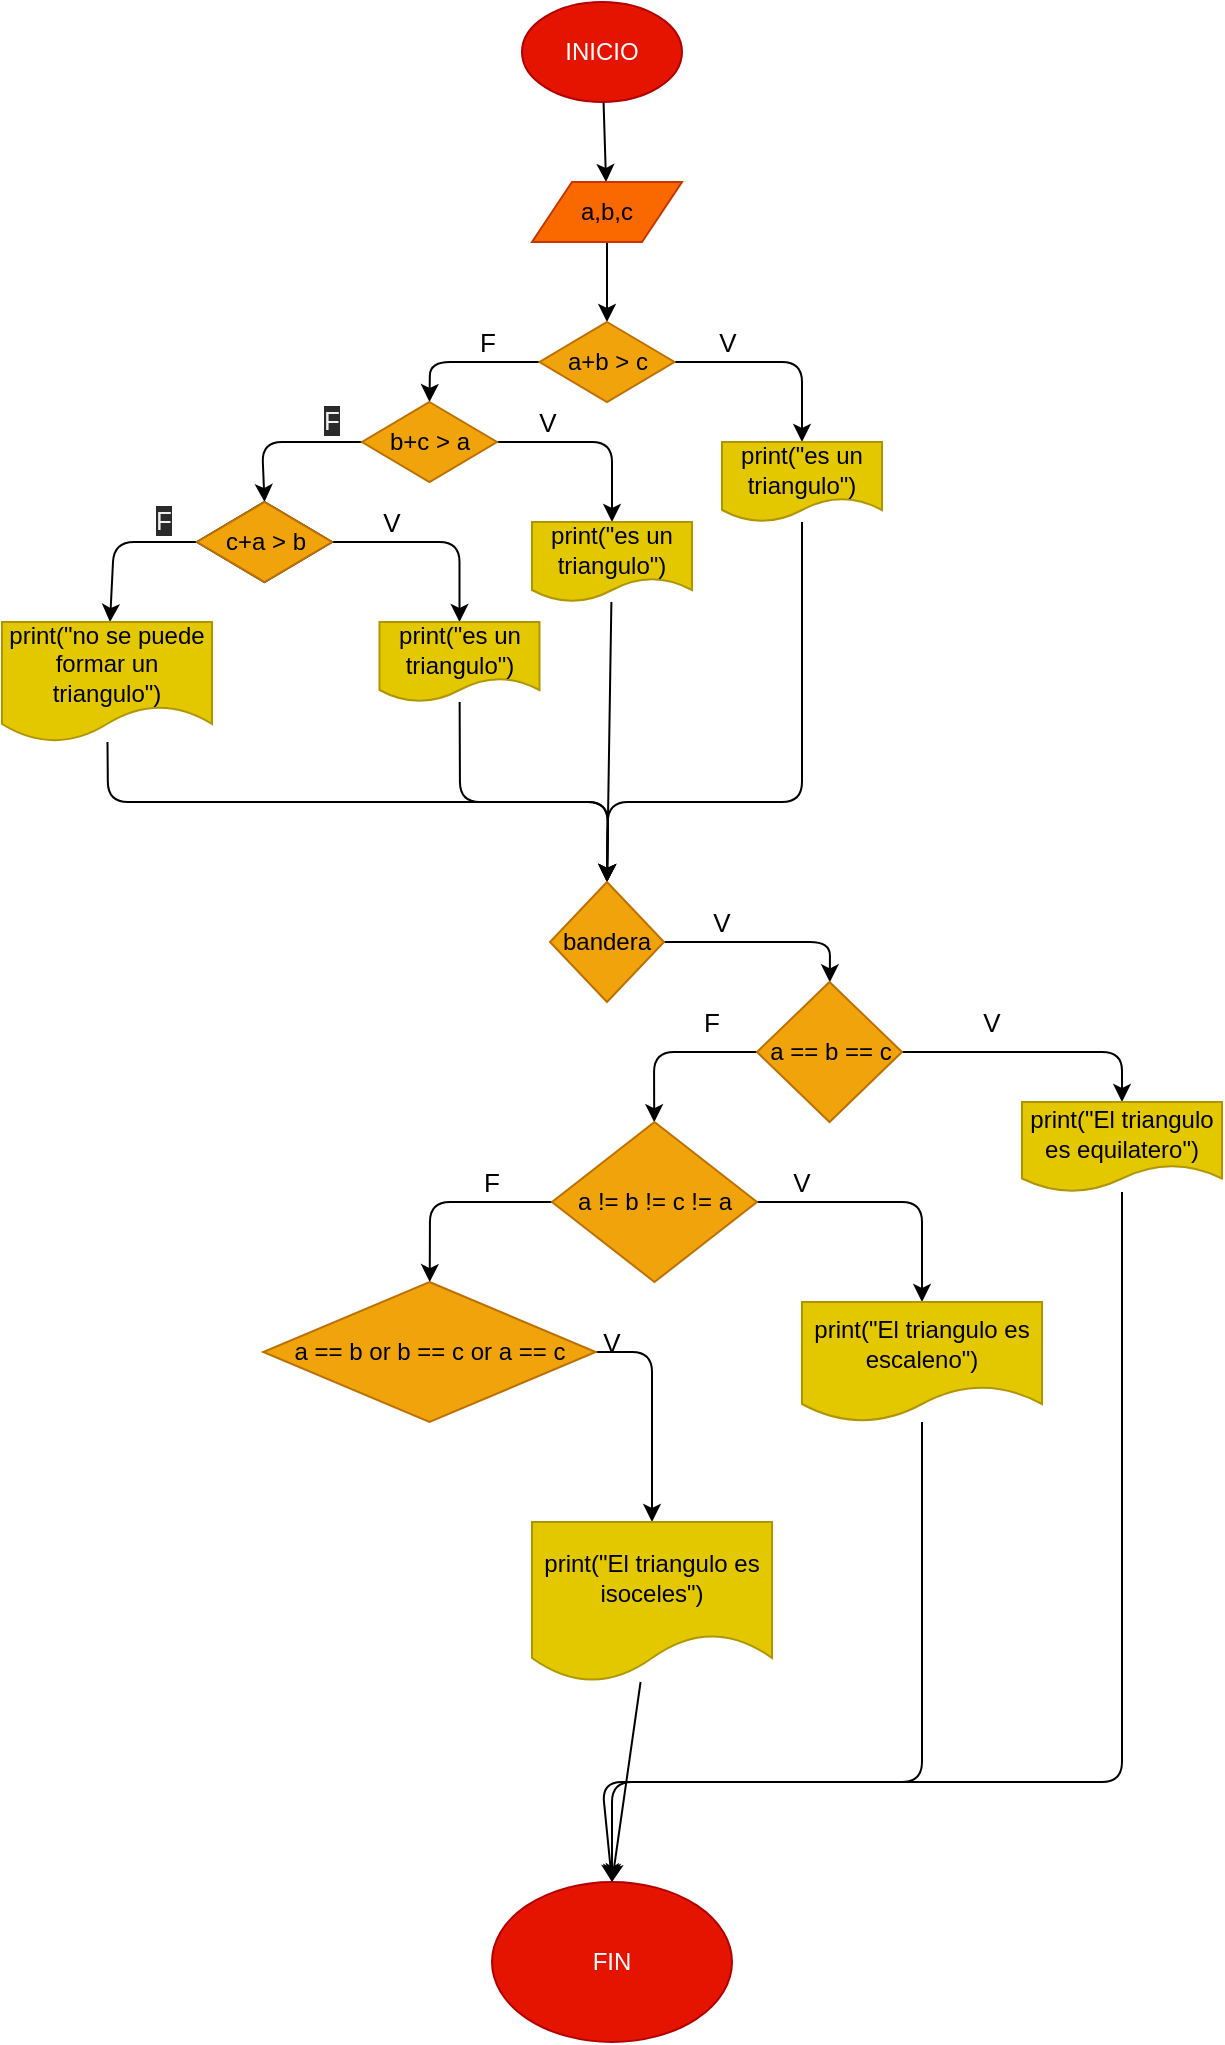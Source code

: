 <mxfile>
    <diagram id="tWubSCHZFrJJ8RHC6Jqd" name="Página-1">
        <mxGraphModel dx="591" dy="410" grid="1" gridSize="10" guides="1" tooltips="1" connect="1" arrows="1" fold="1" page="1" pageScale="1" pageWidth="827" pageHeight="1169" math="0" shadow="0">
            <root>
                <mxCell id="0"/>
                <mxCell id="1" parent="0"/>
                <mxCell id="4" value="" style="edgeStyle=none;html=1;" parent="1" source="2" target="3" edge="1">
                    <mxGeometry relative="1" as="geometry"/>
                </mxCell>
                <mxCell id="2" value="INICIO" style="ellipse;whiteSpace=wrap;html=1;fillColor=#e51400;fontColor=#ffffff;strokeColor=#B20000;" parent="1" vertex="1">
                    <mxGeometry x="360" y="50" width="80" height="50" as="geometry"/>
                </mxCell>
                <mxCell id="6" value="" style="edgeStyle=none;html=1;" parent="1" source="3" target="5" edge="1">
                    <mxGeometry relative="1" as="geometry"/>
                </mxCell>
                <mxCell id="3" value="a,b,c" style="shape=parallelogram;perimeter=parallelogramPerimeter;whiteSpace=wrap;html=1;fixedSize=1;fillColor=#fa6800;fontColor=#000000;strokeColor=#C73500;" parent="1" vertex="1">
                    <mxGeometry x="365" y="140" width="75" height="30" as="geometry"/>
                </mxCell>
                <mxCell id="8" value="" style="edgeStyle=none;html=1;" parent="1" source="5" target="7" edge="1">
                    <mxGeometry relative="1" as="geometry">
                        <Array as="points">
                            <mxPoint x="500" y="230"/>
                        </Array>
                    </mxGeometry>
                </mxCell>
                <mxCell id="12" style="edgeStyle=none;html=1;exitX=0;exitY=0.5;exitDx=0;exitDy=0;entryX=0.5;entryY=0;entryDx=0;entryDy=0;" parent="1" source="5" target="10" edge="1">
                    <mxGeometry relative="1" as="geometry">
                        <Array as="points">
                            <mxPoint x="314" y="230"/>
                        </Array>
                    </mxGeometry>
                </mxCell>
                <mxCell id="5" value="a+b &amp;gt; c" style="rhombus;whiteSpace=wrap;html=1;fillColor=#f0a30a;fontColor=#000000;strokeColor=#BD7000;" parent="1" vertex="1">
                    <mxGeometry x="368.75" y="210" width="67.5" height="40" as="geometry"/>
                </mxCell>
                <mxCell id="24" style="edgeStyle=none;html=1;entryX=0.5;entryY=0;entryDx=0;entryDy=0;" parent="1" source="7" edge="1">
                    <mxGeometry relative="1" as="geometry">
                        <mxPoint x="402.5" y="490" as="targetPoint"/>
                        <Array as="points">
                            <mxPoint x="500" y="450"/>
                            <mxPoint x="403" y="450"/>
                        </Array>
                    </mxGeometry>
                </mxCell>
                <mxCell id="7" value="print(&quot;es un triangulo&quot;)" style="shape=document;whiteSpace=wrap;html=1;boundedLbl=1;fillColor=#e3c800;fontColor=#000000;strokeColor=#B09500;" parent="1" vertex="1">
                    <mxGeometry x="460" y="270" width="80" height="40" as="geometry"/>
                </mxCell>
                <mxCell id="9" value="" style="edgeStyle=none;html=1;" parent="1" source="10" target="11" edge="1">
                    <mxGeometry relative="1" as="geometry">
                        <Array as="points">
                            <mxPoint x="405" y="270"/>
                        </Array>
                    </mxGeometry>
                </mxCell>
                <mxCell id="16" style="edgeStyle=none;html=1;exitX=0;exitY=0.5;exitDx=0;exitDy=0;entryX=0.5;entryY=0;entryDx=0;entryDy=0;" parent="1" source="10" target="14" edge="1">
                    <mxGeometry relative="1" as="geometry">
                        <Array as="points">
                            <mxPoint x="230" y="270"/>
                        </Array>
                    </mxGeometry>
                </mxCell>
                <mxCell id="10" value="b+c &amp;gt; a" style="rhombus;whiteSpace=wrap;html=1;fillColor=#f0a30a;fontColor=#000000;strokeColor=#BD7000;" parent="1" vertex="1">
                    <mxGeometry x="280" y="250" width="67.5" height="40" as="geometry"/>
                </mxCell>
                <mxCell id="23" style="edgeStyle=none;html=1;entryX=0.5;entryY=0;entryDx=0;entryDy=0;" parent="1" source="11" edge="1">
                    <mxGeometry relative="1" as="geometry">
                        <mxPoint x="402.5" y="490" as="targetPoint"/>
                    </mxGeometry>
                </mxCell>
                <mxCell id="11" value="print(&quot;es un triangulo&quot;)" style="shape=document;whiteSpace=wrap;html=1;boundedLbl=1;fillColor=#e3c800;fontColor=#000000;strokeColor=#B09500;" parent="1" vertex="1">
                    <mxGeometry x="365" y="310" width="80" height="40" as="geometry"/>
                </mxCell>
                <mxCell id="13" value="" style="edgeStyle=none;html=1;" parent="1" source="14" target="15" edge="1">
                    <mxGeometry relative="1" as="geometry">
                        <Array as="points">
                            <mxPoint x="328.75" y="320"/>
                        </Array>
                    </mxGeometry>
                </mxCell>
                <mxCell id="14" value="b+c &amp;gt; a" style="rhombus;whiteSpace=wrap;html=1;" parent="1" vertex="1">
                    <mxGeometry x="197.5" y="300" width="67.5" height="40" as="geometry"/>
                </mxCell>
                <mxCell id="22" style="edgeStyle=none;html=1;entryX=0.5;entryY=0;entryDx=0;entryDy=0;" parent="1" source="15" edge="1">
                    <mxGeometry relative="1" as="geometry">
                        <mxPoint x="402.5" y="490" as="targetPoint"/>
                        <Array as="points">
                            <mxPoint x="329" y="450"/>
                            <mxPoint x="403" y="450"/>
                        </Array>
                    </mxGeometry>
                </mxCell>
                <mxCell id="15" value="print(&quot;es un triangulo&quot;)" style="shape=document;whiteSpace=wrap;html=1;boundedLbl=1;fillColor=#e3c800;fontColor=#000000;strokeColor=#B09500;" parent="1" vertex="1">
                    <mxGeometry x="288.75" y="360" width="80" height="40" as="geometry"/>
                </mxCell>
                <mxCell id="19" value="" style="edgeStyle=none;html=1;" parent="1" source="17" target="18" edge="1">
                    <mxGeometry relative="1" as="geometry">
                        <Array as="points">
                            <mxPoint x="156" y="320"/>
                        </Array>
                    </mxGeometry>
                </mxCell>
                <mxCell id="17" value="c+a &amp;gt; b" style="rhombus;whiteSpace=wrap;html=1;fillColor=#f0a30a;fontColor=#000000;strokeColor=#BD7000;" parent="1" vertex="1">
                    <mxGeometry x="197.5" y="300" width="67.5" height="40" as="geometry"/>
                </mxCell>
                <mxCell id="21" style="edgeStyle=none;html=1;entryX=0.5;entryY=0;entryDx=0;entryDy=0;" parent="1" source="18" edge="1">
                    <mxGeometry relative="1" as="geometry">
                        <Array as="points">
                            <mxPoint x="153" y="450"/>
                            <mxPoint x="403" y="450"/>
                        </Array>
                        <mxPoint x="402.5" y="490" as="targetPoint"/>
                    </mxGeometry>
                </mxCell>
                <mxCell id="18" value="print(&quot;no se puede formar un triangulo&quot;)" style="shape=document;whiteSpace=wrap;html=1;boundedLbl=1;fillColor=#e3c800;fontColor=#000000;strokeColor=#B09500;" parent="1" vertex="1">
                    <mxGeometry x="100" y="360" width="105" height="60" as="geometry"/>
                </mxCell>
                <mxCell id="25" value="&lt;font style=&quot;font-size: 13px&quot;&gt;V&lt;/font&gt;" style="text;html=1;strokeColor=none;fillColor=none;align=center;verticalAlign=middle;whiteSpace=wrap;rounded=0;" parent="1" vertex="1">
                    <mxGeometry x="447.5" y="210" width="30" height="20" as="geometry"/>
                </mxCell>
                <mxCell id="26" value="&lt;font style=&quot;font-size: 13px&quot;&gt;V&lt;/font&gt;" style="text;html=1;strokeColor=none;fillColor=none;align=center;verticalAlign=middle;whiteSpace=wrap;rounded=0;" parent="1" vertex="1">
                    <mxGeometry x="357.5" y="250" width="30" height="20" as="geometry"/>
                </mxCell>
                <mxCell id="27" value="&lt;font style=&quot;font-size: 13px&quot;&gt;V&lt;/font&gt;" style="text;html=1;strokeColor=none;fillColor=none;align=center;verticalAlign=middle;whiteSpace=wrap;rounded=0;" parent="1" vertex="1">
                    <mxGeometry x="280" y="300" width="30" height="20" as="geometry"/>
                </mxCell>
                <mxCell id="28" value="&lt;font style=&quot;font-size: 13px&quot;&gt;F&lt;/font&gt;" style="text;html=1;strokeColor=none;fillColor=none;align=center;verticalAlign=middle;whiteSpace=wrap;rounded=0;" parent="1" vertex="1">
                    <mxGeometry x="327.5" y="210" width="30" height="20" as="geometry"/>
                </mxCell>
                <mxCell id="29" value="&lt;span style=&quot;color: rgb(240, 240, 240); font-family: helvetica; font-size: 13px; font-style: normal; font-weight: 400; letter-spacing: normal; text-align: center; text-indent: 0px; text-transform: none; word-spacing: 0px; background-color: rgb(42, 42, 42); display: inline; float: none;&quot;&gt;F&lt;/span&gt;" style="text;whiteSpace=wrap;html=1;fontSize=13;" parent="1" vertex="1">
                    <mxGeometry x="258.75" y="245" width="21.25" height="25" as="geometry"/>
                </mxCell>
                <mxCell id="30" value="&lt;span style=&quot;color: rgb(240, 240, 240); font-family: helvetica; font-size: 13px; font-style: normal; font-weight: 400; letter-spacing: normal; text-align: center; text-indent: 0px; text-transform: none; word-spacing: 0px; background-color: rgb(42, 42, 42); display: inline; float: none;&quot;&gt;F&lt;/span&gt;" style="text;whiteSpace=wrap;html=1;fontSize=13;" parent="1" vertex="1">
                    <mxGeometry x="175" y="295" width="30" height="30" as="geometry"/>
                </mxCell>
                <mxCell id="33" value="" style="edgeStyle=none;html=1;" edge="1" parent="1" source="31" target="32">
                    <mxGeometry relative="1" as="geometry">
                        <Array as="points">
                            <mxPoint x="514" y="520"/>
                        </Array>
                    </mxGeometry>
                </mxCell>
                <mxCell id="31" value="bandera" style="rhombus;whiteSpace=wrap;html=1;fillColor=#f0a30a;fontColor=#000000;strokeColor=#BD7000;" vertex="1" parent="1">
                    <mxGeometry x="374" y="490" width="57" height="60" as="geometry"/>
                </mxCell>
                <mxCell id="35" value="" style="edgeStyle=none;html=1;" edge="1" parent="1" source="32" target="34">
                    <mxGeometry relative="1" as="geometry">
                        <Array as="points">
                            <mxPoint x="660" y="575"/>
                        </Array>
                    </mxGeometry>
                </mxCell>
                <mxCell id="38" value="" style="edgeStyle=none;html=1;" edge="1" parent="1" source="32" target="37">
                    <mxGeometry relative="1" as="geometry">
                        <Array as="points">
                            <mxPoint x="426" y="575"/>
                        </Array>
                    </mxGeometry>
                </mxCell>
                <mxCell id="32" value="a == b == c" style="rhombus;whiteSpace=wrap;html=1;fillColor=#f0a30a;fontColor=#000000;strokeColor=#BD7000;" vertex="1" parent="1">
                    <mxGeometry x="477.5" y="540" width="72.5" height="70" as="geometry"/>
                </mxCell>
                <mxCell id="49" style="edgeStyle=none;html=1;entryX=0.5;entryY=0;entryDx=0;entryDy=0;" edge="1" parent="1" source="34" target="46">
                    <mxGeometry relative="1" as="geometry">
                        <Array as="points">
                            <mxPoint x="660" y="940"/>
                            <mxPoint x="400" y="940"/>
                        </Array>
                    </mxGeometry>
                </mxCell>
                <mxCell id="34" value="print(&quot;El triangulo es equilatero&quot;)" style="shape=document;whiteSpace=wrap;html=1;boundedLbl=1;fillColor=#e3c800;fontColor=#000000;strokeColor=#B09500;" vertex="1" parent="1">
                    <mxGeometry x="610" y="600" width="100" height="45" as="geometry"/>
                </mxCell>
                <mxCell id="40" value="" style="edgeStyle=none;html=1;" edge="1" parent="1" source="37" target="39">
                    <mxGeometry relative="1" as="geometry">
                        <Array as="points">
                            <mxPoint x="314" y="650"/>
                        </Array>
                    </mxGeometry>
                </mxCell>
                <mxCell id="42" value="" style="edgeStyle=none;html=1;" edge="1" parent="1" source="37" target="41">
                    <mxGeometry relative="1" as="geometry">
                        <Array as="points">
                            <mxPoint x="560" y="650"/>
                        </Array>
                    </mxGeometry>
                </mxCell>
                <mxCell id="37" value="a != b != c != a" style="rhombus;whiteSpace=wrap;html=1;fillColor=#f0a30a;fontColor=#000000;strokeColor=#BD7000;" vertex="1" parent="1">
                    <mxGeometry x="375" y="610" width="102.5" height="80" as="geometry"/>
                </mxCell>
                <mxCell id="45" value="" style="edgeStyle=none;html=1;" edge="1" parent="1" source="39" target="44">
                    <mxGeometry relative="1" as="geometry">
                        <Array as="points">
                            <mxPoint x="425" y="725"/>
                        </Array>
                    </mxGeometry>
                </mxCell>
                <mxCell id="39" value="a == b or b == c or a == c" style="rhombus;whiteSpace=wrap;html=1;fillColor=#f0a30a;fontColor=#000000;strokeColor=#BD7000;" vertex="1" parent="1">
                    <mxGeometry x="230.63" y="690" width="166.25" height="70" as="geometry"/>
                </mxCell>
                <mxCell id="48" style="edgeStyle=none;html=1;entryX=0.5;entryY=0;entryDx=0;entryDy=0;" edge="1" parent="1" source="41" target="46">
                    <mxGeometry relative="1" as="geometry">
                        <Array as="points">
                            <mxPoint x="560" y="940"/>
                            <mxPoint x="405" y="940"/>
                        </Array>
                    </mxGeometry>
                </mxCell>
                <mxCell id="41" value="print(&quot;El triangulo es escaleno&quot;)" style="shape=document;whiteSpace=wrap;html=1;boundedLbl=1;fillColor=#e3c800;fontColor=#000000;strokeColor=#B09500;" vertex="1" parent="1">
                    <mxGeometry x="500" y="700" width="120" height="60" as="geometry"/>
                </mxCell>
                <mxCell id="47" style="edgeStyle=none;html=1;entryX=0.5;entryY=0;entryDx=0;entryDy=0;" edge="1" parent="1" source="44" target="46">
                    <mxGeometry relative="1" as="geometry"/>
                </mxCell>
                <mxCell id="44" value="print(&quot;El triangulo es isoceles&quot;)" style="shape=document;whiteSpace=wrap;html=1;boundedLbl=1;fillColor=#e3c800;fontColor=#000000;strokeColor=#B09500;" vertex="1" parent="1">
                    <mxGeometry x="365.005" y="810" width="120" height="80" as="geometry"/>
                </mxCell>
                <mxCell id="46" value="FIN" style="ellipse;whiteSpace=wrap;html=1;fillColor=#e51400;fontColor=#ffffff;strokeColor=#B20000;" vertex="1" parent="1">
                    <mxGeometry x="345" y="990" width="120" height="80" as="geometry"/>
                </mxCell>
                <mxCell id="50" value="&lt;font style=&quot;font-size: 13px&quot;&gt;V&lt;/font&gt;" style="text;html=1;strokeColor=none;fillColor=none;align=center;verticalAlign=middle;whiteSpace=wrap;rounded=0;" vertex="1" parent="1">
                    <mxGeometry x="445" y="500" width="30" height="20" as="geometry"/>
                </mxCell>
                <mxCell id="51" value="&lt;font style=&quot;font-size: 13px&quot;&gt;V&lt;/font&gt;" style="text;html=1;strokeColor=none;fillColor=none;align=center;verticalAlign=middle;whiteSpace=wrap;rounded=0;" vertex="1" parent="1">
                    <mxGeometry x="580" y="550" width="30" height="20" as="geometry"/>
                </mxCell>
                <mxCell id="52" value="&lt;font style=&quot;font-size: 13px&quot;&gt;V&lt;/font&gt;" style="text;html=1;strokeColor=none;fillColor=none;align=center;verticalAlign=middle;whiteSpace=wrap;rounded=0;" vertex="1" parent="1">
                    <mxGeometry x="485" y="630" width="30" height="20" as="geometry"/>
                </mxCell>
                <mxCell id="53" value="&lt;font style=&quot;font-size: 13px&quot;&gt;V&lt;/font&gt;" style="text;html=1;strokeColor=none;fillColor=none;align=center;verticalAlign=middle;whiteSpace=wrap;rounded=0;" vertex="1" parent="1">
                    <mxGeometry x="390" y="710" width="30" height="20" as="geometry"/>
                </mxCell>
                <mxCell id="54" value="&lt;font style=&quot;font-size: 13px&quot;&gt;F&lt;/font&gt;" style="text;html=1;strokeColor=none;fillColor=none;align=center;verticalAlign=middle;whiteSpace=wrap;rounded=0;" vertex="1" parent="1">
                    <mxGeometry x="440" y="550" width="30" height="20" as="geometry"/>
                </mxCell>
                <mxCell id="55" value="&lt;font style=&quot;font-size: 13px&quot;&gt;F&lt;/font&gt;" style="text;html=1;strokeColor=none;fillColor=none;align=center;verticalAlign=middle;whiteSpace=wrap;rounded=0;" vertex="1" parent="1">
                    <mxGeometry x="330" y="630" width="30" height="20" as="geometry"/>
                </mxCell>
            </root>
        </mxGraphModel>
    </diagram>
</mxfile>